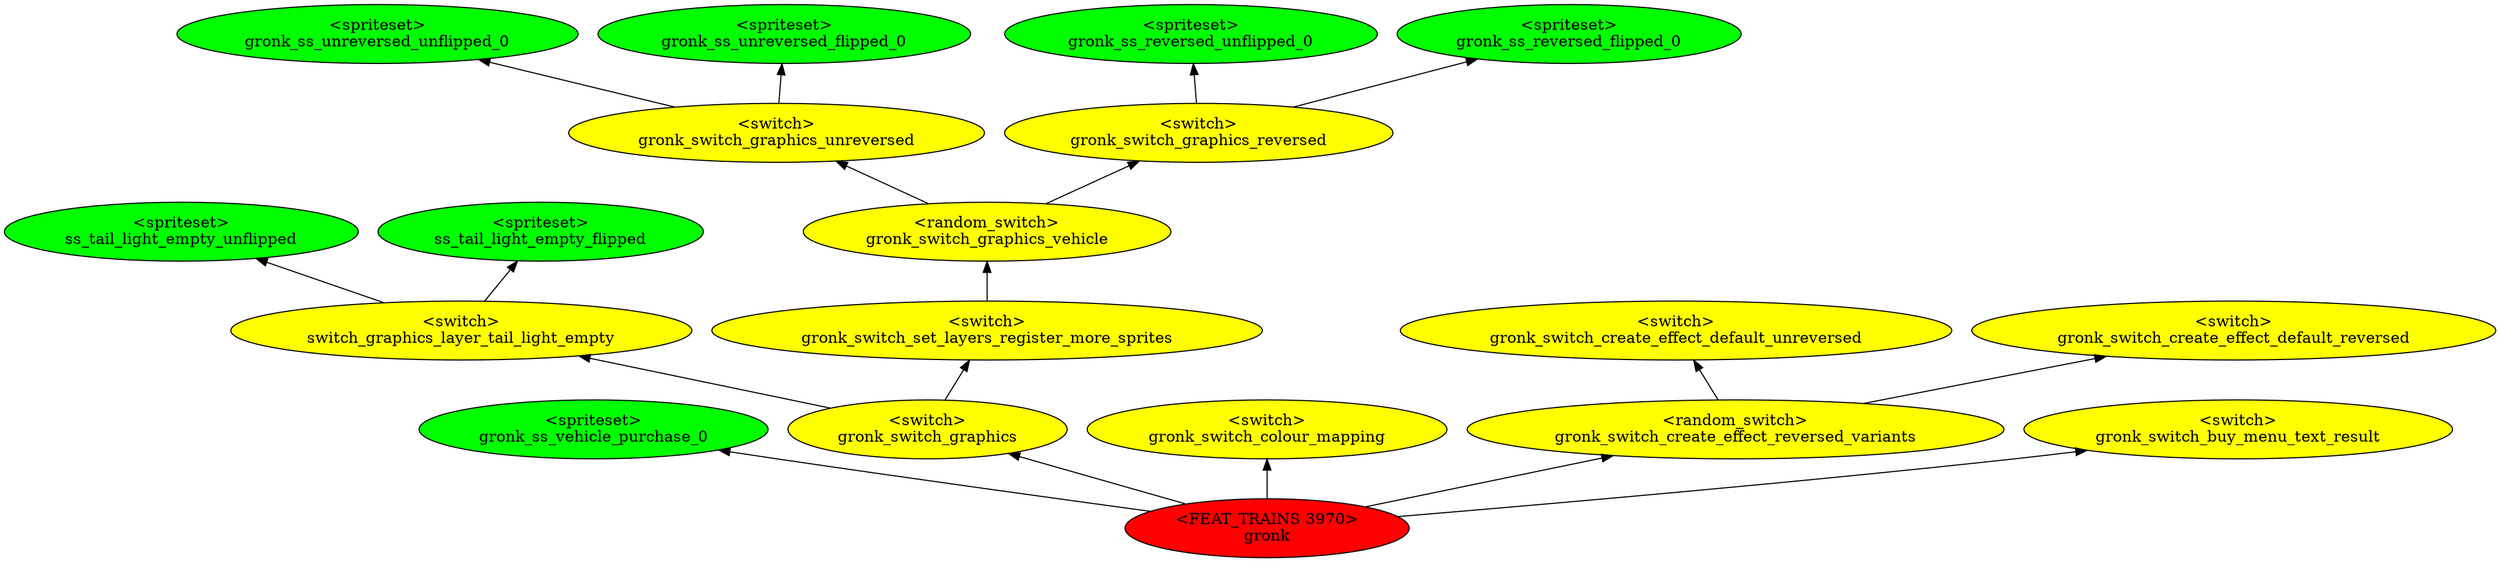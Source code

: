 digraph {
rankdir="BT"
ss_tail_light_empty_unflipped [fillcolor=green style="filled" label="<spriteset>\nss_tail_light_empty_unflipped"]
ss_tail_light_empty_flipped [fillcolor=green style="filled" label="<spriteset>\nss_tail_light_empty_flipped"]
switch_graphics_layer_tail_light_empty [fillcolor=yellow style="filled" label="<switch>\nswitch_graphics_layer_tail_light_empty"]
gronk_ss_unreversed_unflipped_0 [fillcolor=green style="filled" label="<spriteset>\ngronk_ss_unreversed_unflipped_0"]
gronk_ss_unreversed_flipped_0 [fillcolor=green style="filled" label="<spriteset>\ngronk_ss_unreversed_flipped_0"]
gronk_switch_graphics_unreversed [fillcolor=yellow style="filled" label="<switch>\ngronk_switch_graphics_unreversed"]
gronk_ss_reversed_unflipped_0 [fillcolor=green style="filled" label="<spriteset>\ngronk_ss_reversed_unflipped_0"]
gronk_ss_reversed_flipped_0 [fillcolor=green style="filled" label="<spriteset>\ngronk_ss_reversed_flipped_0"]
gronk_switch_graphics_reversed [fillcolor=yellow style="filled" label="<switch>\ngronk_switch_graphics_reversed"]
gronk_switch_graphics_vehicle [fillcolor=yellow style="filled" label="<random_switch>\ngronk_switch_graphics_vehicle"]
gronk_ss_vehicle_purchase_0 [fillcolor=green style="filled" label="<spriteset>\ngronk_ss_vehicle_purchase_0"]
gronk_switch_set_layers_register_more_sprites [fillcolor=yellow style="filled" label="<switch>\ngronk_switch_set_layers_register_more_sprites"]
gronk_switch_graphics [fillcolor=yellow style="filled" label="<switch>\ngronk_switch_graphics"]
gronk_switch_colour_mapping [fillcolor=yellow style="filled" label="<switch>\ngronk_switch_colour_mapping"]
gronk_switch_create_effect_default_unreversed [fillcolor=yellow style="filled" label="<switch>\ngronk_switch_create_effect_default_unreversed"]
gronk_switch_create_effect_default_reversed [fillcolor=yellow style="filled" label="<switch>\ngronk_switch_create_effect_default_reversed"]
gronk_switch_create_effect_reversed_variants [fillcolor=yellow style="filled" label="<random_switch>\ngronk_switch_create_effect_reversed_variants"]
gronk_switch_buy_menu_text_result [fillcolor=yellow style="filled" label="<switch>\ngronk_switch_buy_menu_text_result"]
gronk [fillcolor=red style="filled" label="<FEAT_TRAINS 3970>\ngronk"]
gronk->gronk_ss_vehicle_purchase_0
gronk_switch_graphics_vehicle->gronk_switch_graphics_unreversed
gronk_switch_graphics_reversed->gronk_ss_reversed_flipped_0
gronk_switch_graphics_reversed->gronk_ss_reversed_unflipped_0
switch_graphics_layer_tail_light_empty->ss_tail_light_empty_flipped
gronk->gronk_switch_buy_menu_text_result
gronk_switch_set_layers_register_more_sprites->gronk_switch_graphics_vehicle
gronk_switch_graphics_unreversed->gronk_ss_unreversed_flipped_0
gronk_switch_create_effect_reversed_variants->gronk_switch_create_effect_default_unreversed
gronk->gronk_switch_create_effect_reversed_variants
gronk->gronk_switch_colour_mapping
switch_graphics_layer_tail_light_empty->ss_tail_light_empty_unflipped
gronk_switch_graphics->switch_graphics_layer_tail_light_empty
gronk_switch_graphics_vehicle->gronk_switch_graphics_reversed
gronk_switch_create_effect_reversed_variants->gronk_switch_create_effect_default_reversed
gronk->gronk_switch_graphics
gronk_switch_graphics_unreversed->gronk_ss_unreversed_unflipped_0
gronk_switch_graphics->gronk_switch_set_layers_register_more_sprites
}
